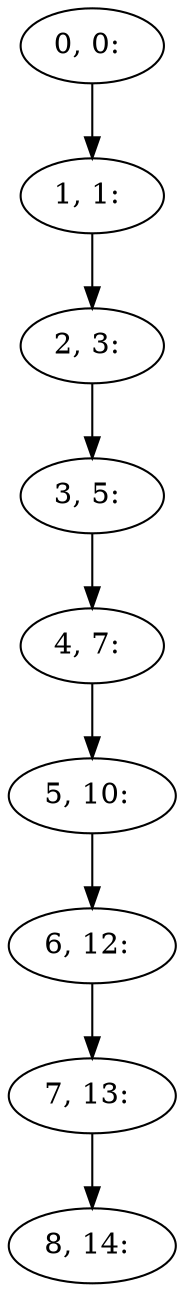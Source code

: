 digraph G {
0[label="0, 0: "];
1[label="1, 1: "];
2[label="2, 3: "];
3[label="3, 5: "];
4[label="4, 7: "];
5[label="5, 10: "];
6[label="6, 12: "];
7[label="7, 13: "];
8[label="8, 14: "];
0->1 ;
1->2 ;
2->3 ;
3->4 ;
4->5 ;
5->6 ;
6->7 ;
7->8 ;
}
